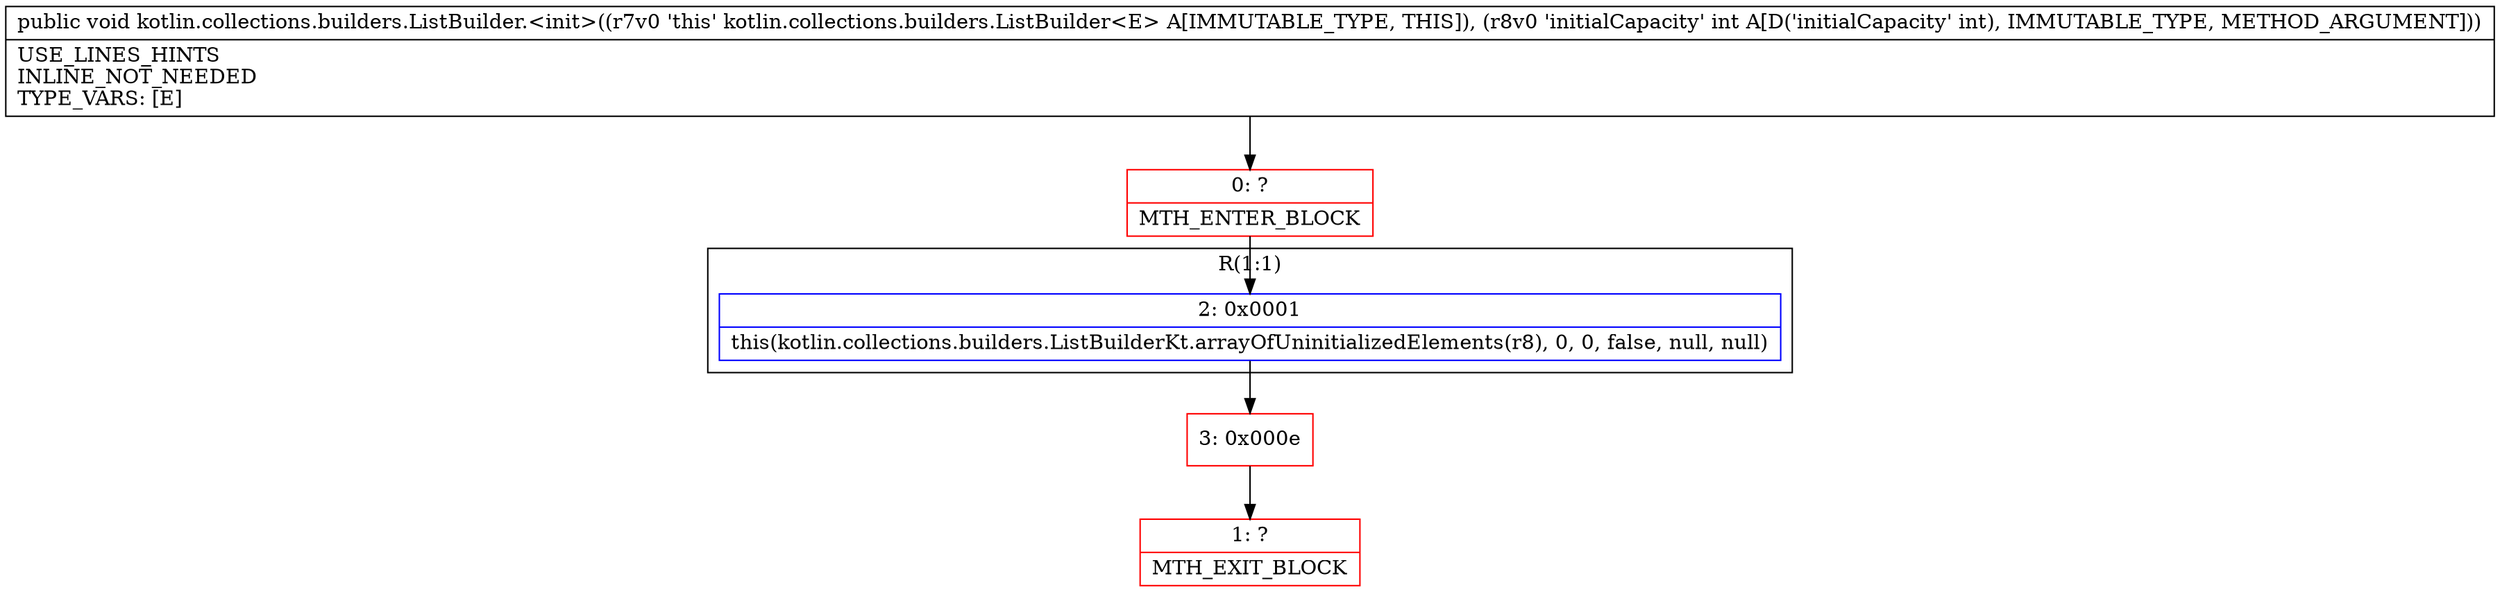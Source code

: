 digraph "CFG forkotlin.collections.builders.ListBuilder.\<init\>(I)V" {
subgraph cluster_Region_551799617 {
label = "R(1:1)";
node [shape=record,color=blue];
Node_2 [shape=record,label="{2\:\ 0x0001|this(kotlin.collections.builders.ListBuilderKt.arrayOfUninitializedElements(r8), 0, 0, false, null, null)\l}"];
}
Node_0 [shape=record,color=red,label="{0\:\ ?|MTH_ENTER_BLOCK\l}"];
Node_3 [shape=record,color=red,label="{3\:\ 0x000e}"];
Node_1 [shape=record,color=red,label="{1\:\ ?|MTH_EXIT_BLOCK\l}"];
MethodNode[shape=record,label="{public void kotlin.collections.builders.ListBuilder.\<init\>((r7v0 'this' kotlin.collections.builders.ListBuilder\<E\> A[IMMUTABLE_TYPE, THIS]), (r8v0 'initialCapacity' int A[D('initialCapacity' int), IMMUTABLE_TYPE, METHOD_ARGUMENT]))  | USE_LINES_HINTS\lINLINE_NOT_NEEDED\lTYPE_VARS: [E]\l}"];
MethodNode -> Node_0;Node_2 -> Node_3;
Node_0 -> Node_2;
Node_3 -> Node_1;
}

